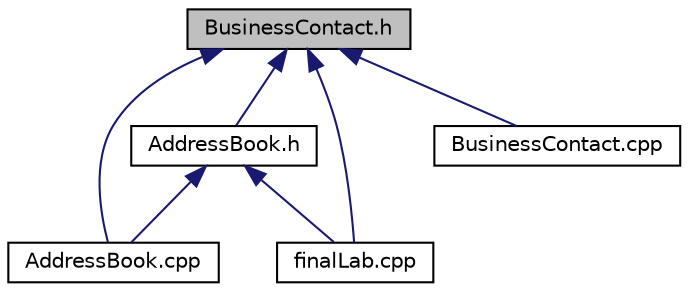 digraph "BusinessContact.h"
{
  edge [fontname="Helvetica",fontsize="10",labelfontname="Helvetica",labelfontsize="10"];
  node [fontname="Helvetica",fontsize="10",shape=record];
  Node1 [label="BusinessContact.h",height=0.2,width=0.4,color="black", fillcolor="grey75", style="filled", fontcolor="black"];
  Node1 -> Node2 [dir="back",color="midnightblue",fontsize="10",style="solid",fontname="Helvetica"];
  Node2 [label="AddressBook.h",height=0.2,width=0.4,color="black", fillcolor="white", style="filled",URL="$AddressBook_8h.html"];
  Node2 -> Node3 [dir="back",color="midnightblue",fontsize="10",style="solid",fontname="Helvetica"];
  Node3 [label="AddressBook.cpp",height=0.2,width=0.4,color="black", fillcolor="white", style="filled",URL="$AddressBook_8cpp.html"];
  Node2 -> Node4 [dir="back",color="midnightblue",fontsize="10",style="solid",fontname="Helvetica"];
  Node4 [label="finalLab.cpp",height=0.2,width=0.4,color="black", fillcolor="white", style="filled",URL="$finalLab_8cpp.html"];
  Node1 -> Node3 [dir="back",color="midnightblue",fontsize="10",style="solid",fontname="Helvetica"];
  Node1 -> Node5 [dir="back",color="midnightblue",fontsize="10",style="solid",fontname="Helvetica"];
  Node5 [label="BusinessContact.cpp",height=0.2,width=0.4,color="black", fillcolor="white", style="filled",URL="$BusinessContact_8cpp.html"];
  Node1 -> Node4 [dir="back",color="midnightblue",fontsize="10",style="solid",fontname="Helvetica"];
}
